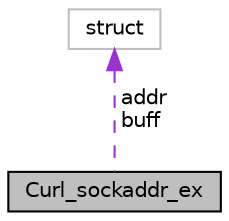 digraph "Curl_sockaddr_ex"
{
  edge [fontname="Helvetica",fontsize="10",labelfontname="Helvetica",labelfontsize="10"];
  node [fontname="Helvetica",fontsize="10",shape=record];
  Node1 [label="Curl_sockaddr_ex",height=0.2,width=0.4,color="black", fillcolor="grey75", style="filled", fontcolor="black"];
  Node2 -> Node1 [dir="back",color="darkorchid3",fontsize="10",style="dashed",label=" addr\nbuff" ,fontname="Helvetica"];
  Node2 [label="struct",height=0.2,width=0.4,color="grey75", fillcolor="white", style="filled"];
}
